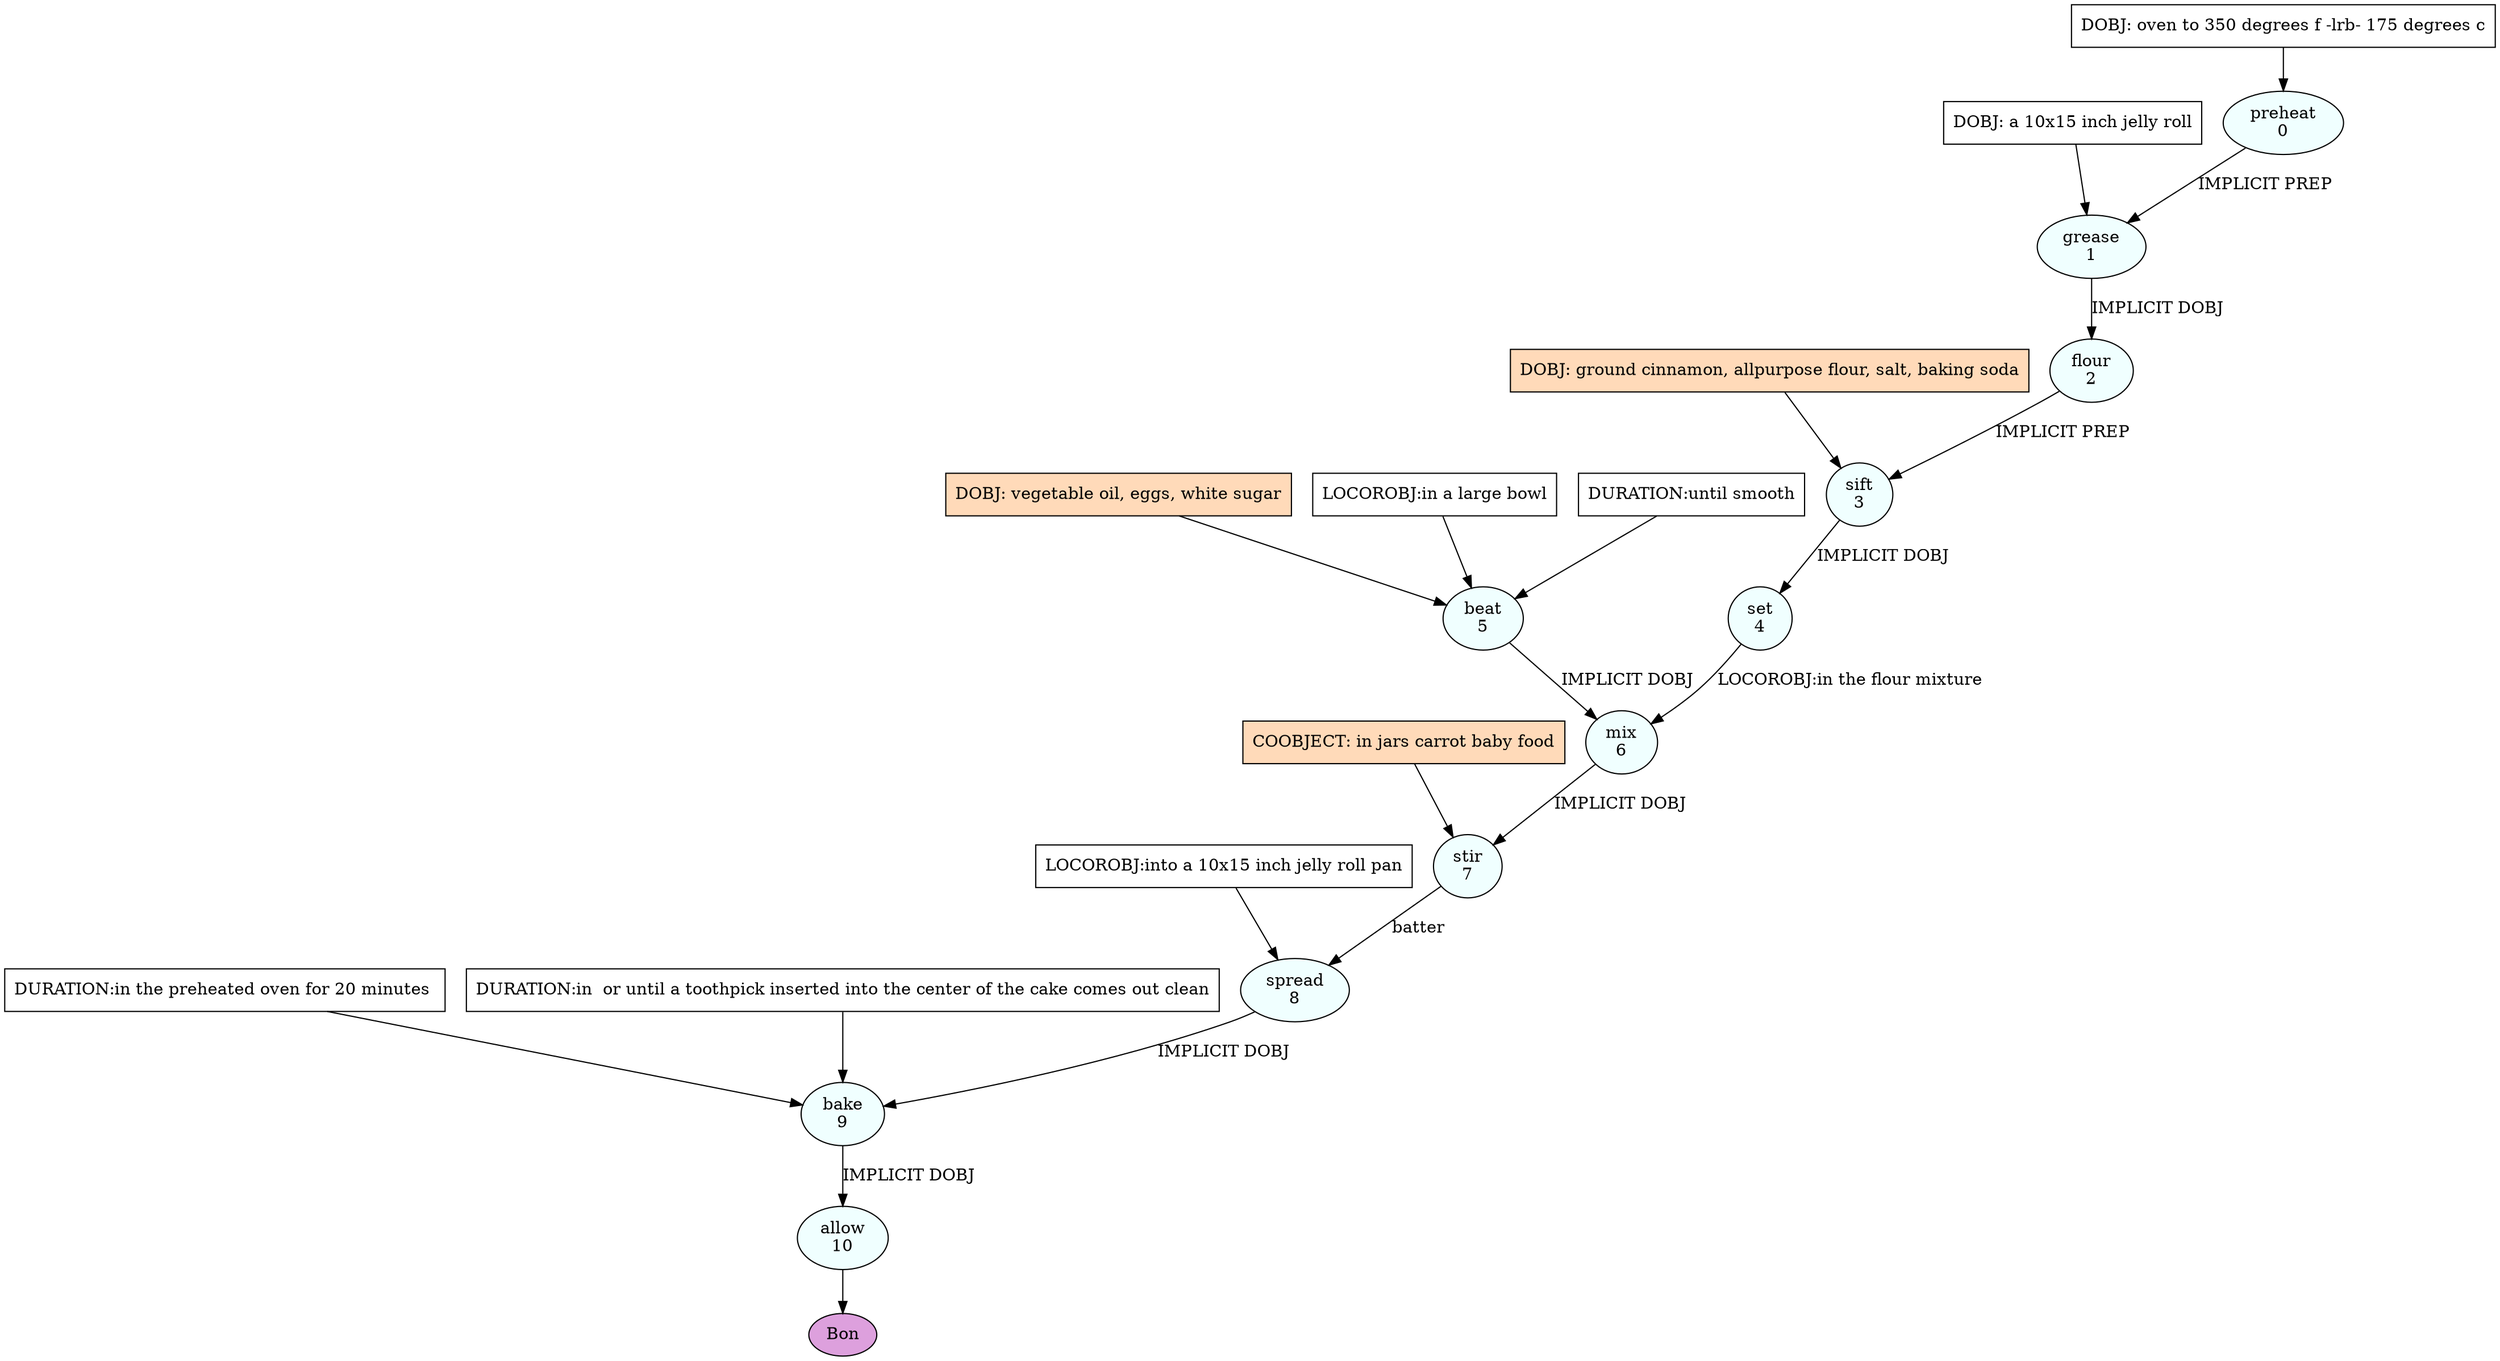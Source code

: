 digraph recipe {
E0[label="preheat
0", shape=oval, style=filled, fillcolor=azure]
E1[label="grease
1", shape=oval, style=filled, fillcolor=azure]
E2[label="flour
2", shape=oval, style=filled, fillcolor=azure]
E3[label="sift
3", shape=oval, style=filled, fillcolor=azure]
E4[label="set
4", shape=oval, style=filled, fillcolor=azure]
E5[label="beat
5", shape=oval, style=filled, fillcolor=azure]
E6[label="mix
6", shape=oval, style=filled, fillcolor=azure]
E7[label="stir
7", shape=oval, style=filled, fillcolor=azure]
E8[label="spread
8", shape=oval, style=filled, fillcolor=azure]
E9[label="bake
9", shape=oval, style=filled, fillcolor=azure]
E10[label="allow
10", shape=oval, style=filled, fillcolor=azure]
D5[label="DOBJ: vegetable oil, eggs, white sugar", shape=box, style=filled, fillcolor=peachpuff]
D5 -> E5
P5_0[label="LOCOROBJ:in a large bowl", shape=box, style=filled, fillcolor=white]
P5_0 -> E5
P5_1[label="DURATION:until smooth", shape=box, style=filled, fillcolor=white]
P5_1 -> E5
D0[label="DOBJ: oven to 350 degrees f -lrb- 175 degrees c", shape=box, style=filled, fillcolor=white]
D0 -> E0
D1_0[label="DOBJ: a 10x15 inch jelly roll", shape=box, style=filled, fillcolor=white]
D1_0 -> E1
E0 -> E1 [label="IMPLICIT PREP"]
E1 -> E2 [label="IMPLICIT DOBJ"]
D3_ing[label="DOBJ: ground cinnamon, allpurpose flour, salt, baking soda", shape=box, style=filled, fillcolor=peachpuff]
D3_ing -> E3
E2 -> E3 [label="IMPLICIT PREP"]
E3 -> E4 [label="IMPLICIT DOBJ"]
E5 -> E6 [label="IMPLICIT DOBJ"]
E4 -> E6 [label="LOCOROBJ:in the flour mixture"]
E6 -> E7 [label="IMPLICIT DOBJ"]
P7_0_ing[label="COOBJECT: in jars carrot baby food", shape=box, style=filled, fillcolor=peachpuff]
P7_0_ing -> E7
E7 -> E8 [label="batter"]
P8_0_0[label="LOCOROBJ:into a 10x15 inch jelly roll pan", shape=box, style=filled, fillcolor=white]
P8_0_0 -> E8
E8 -> E9 [label="IMPLICIT DOBJ"]
P9_0_0[label="DURATION:in the preheated oven for 20 minutes ", shape=box, style=filled, fillcolor=white]
P9_0_0 -> E9
P9_0_1[label="DURATION:in  or until a toothpick inserted into the center of the cake comes out clean", shape=box, style=filled, fillcolor=white]
P9_0_1 -> E9
E9 -> E10 [label="IMPLICIT DOBJ"]
EOR[label="Bon", shape=oval, style=filled, fillcolor=plum]
E10 -> EOR
}
